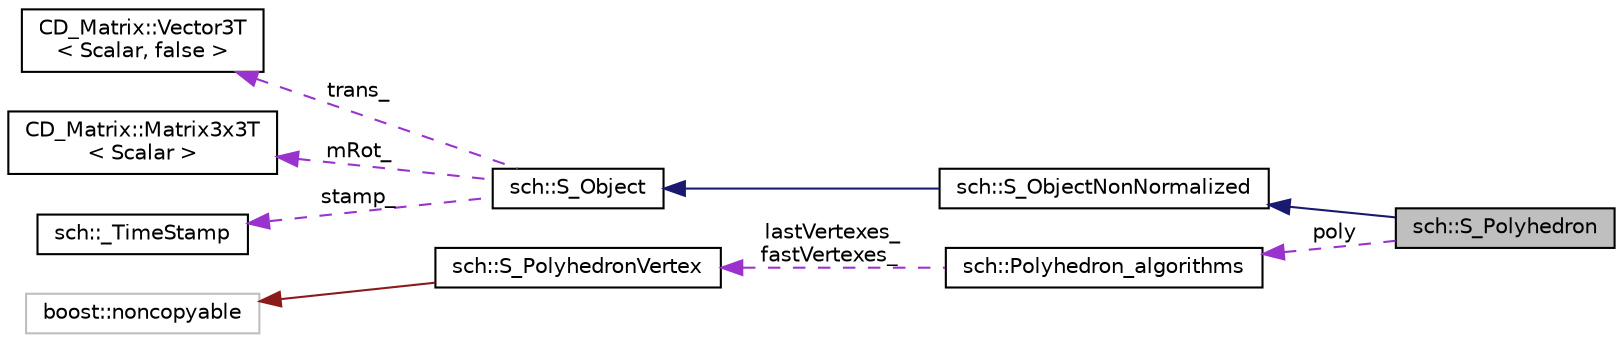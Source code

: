 digraph "sch::S_Polyhedron"
{
 // LATEX_PDF_SIZE
  edge [fontname="Helvetica",fontsize="10",labelfontname="Helvetica",labelfontsize="10"];
  node [fontname="Helvetica",fontsize="10",shape=record];
  rankdir="LR";
  Node1 [label="sch::S_Polyhedron",height=0.2,width=0.4,color="black", fillcolor="grey75", style="filled", fontcolor="black",tooltip=" "];
  Node2 -> Node1 [dir="back",color="midnightblue",fontsize="10",style="solid",fontname="Helvetica"];
  Node2 [label="sch::S_ObjectNonNormalized",height=0.2,width=0.4,color="black", fillcolor="white", style="filled",URL="$classsch_1_1S__ObjectNonNormalized.html",tooltip=" "];
  Node3 -> Node2 [dir="back",color="midnightblue",fontsize="10",style="solid",fontname="Helvetica"];
  Node3 [label="sch::S_Object",height=0.2,width=0.4,color="black", fillcolor="white", style="filled",URL="$classsch_1_1S__Object.html",tooltip=" "];
  Node4 -> Node3 [dir="back",color="darkorchid3",fontsize="10",style="dashed",label=" trans_" ,fontname="Helvetica"];
  Node4 [label="CD_Matrix::Vector3T\l\< Scalar, false \>",height=0.2,width=0.4,color="black", fillcolor="white", style="filled",URL="$structCD__Matrix_1_1Vector3T.html",tooltip=" "];
  Node5 -> Node3 [dir="back",color="darkorchid3",fontsize="10",style="dashed",label=" mRot_" ,fontname="Helvetica"];
  Node5 [label="CD_Matrix::Matrix3x3T\l\< Scalar \>",height=0.2,width=0.4,color="black", fillcolor="white", style="filled",URL="$structCD__Matrix_1_1Matrix3x3T.html",tooltip=" "];
  Node6 -> Node3 [dir="back",color="darkorchid3",fontsize="10",style="dashed",label=" stamp_" ,fontname="Helvetica"];
  Node6 [label="sch::_TimeStamp",height=0.2,width=0.4,color="black", fillcolor="white", style="filled",URL="$structsch_1_1__TimeStamp.html",tooltip=" "];
  Node7 -> Node1 [dir="back",color="darkorchid3",fontsize="10",style="dashed",label=" poly" ,fontname="Helvetica"];
  Node7 [label="sch::Polyhedron_algorithms",height=0.2,width=0.4,color="black", fillcolor="white", style="filled",URL="$structsch_1_1Polyhedron__algorithms.html",tooltip=" "];
  Node8 -> Node7 [dir="back",color="darkorchid3",fontsize="10",style="dashed",label=" lastVertexes_\nfastVertexes_" ,fontname="Helvetica"];
  Node8 [label="sch::S_PolyhedronVertex",height=0.2,width=0.4,color="black", fillcolor="white", style="filled",URL="$classsch_1_1S__PolyhedronVertex.html",tooltip=" "];
  Node9 -> Node8 [dir="back",color="firebrick4",fontsize="10",style="solid",fontname="Helvetica"];
  Node9 [label="boost::noncopyable",height=0.2,width=0.4,color="grey75", fillcolor="white", style="filled",tooltip=" "];
}

